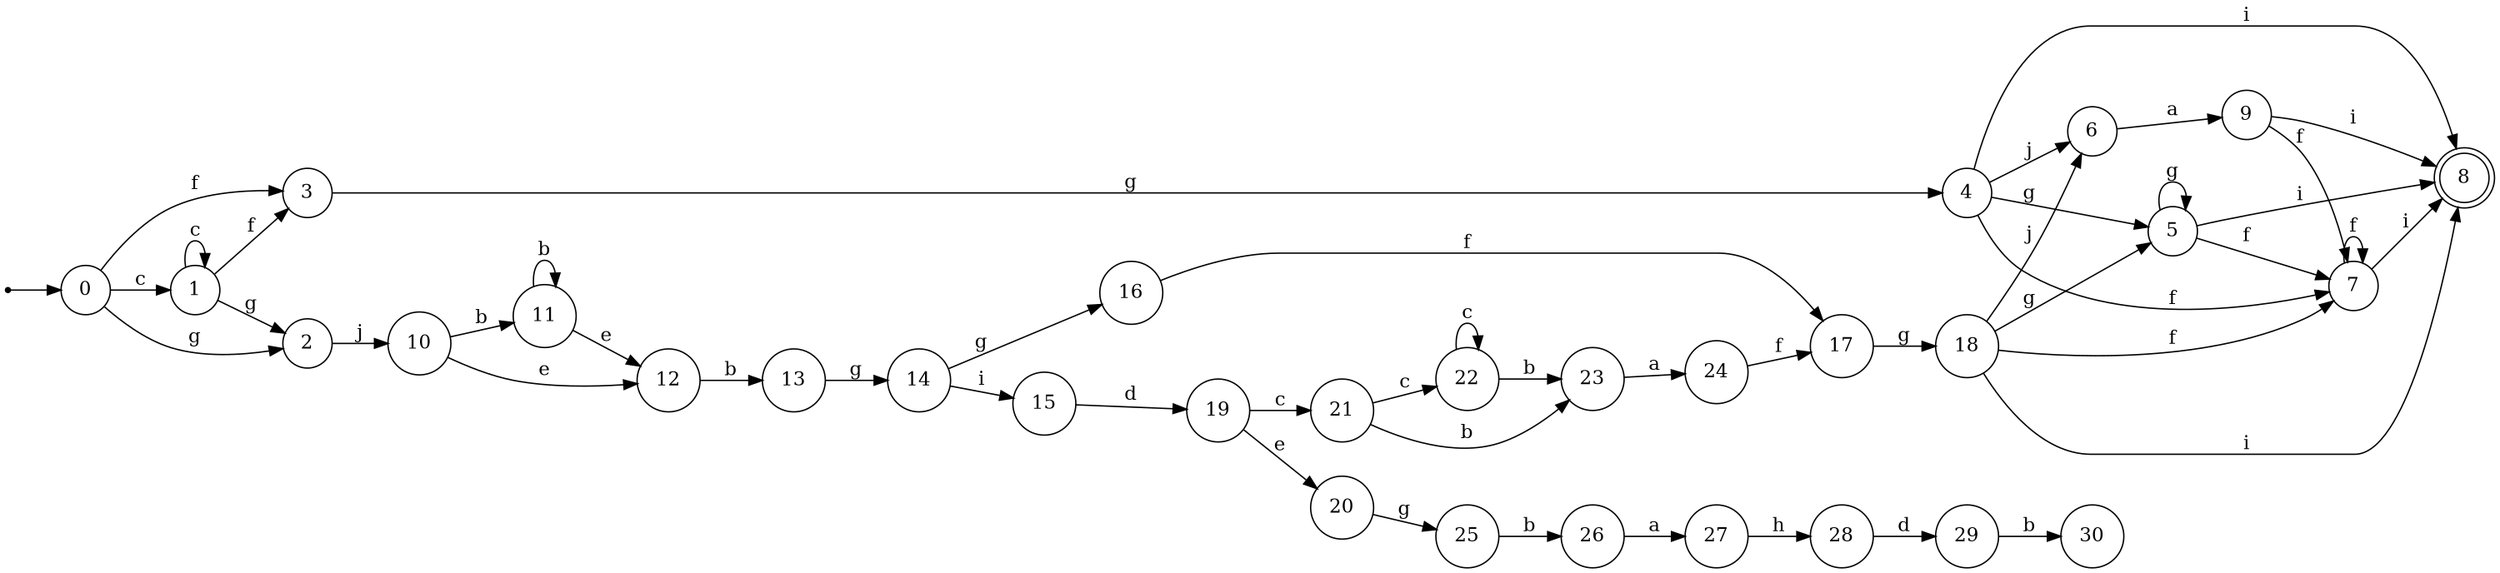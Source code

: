 digraph finite_state_machine {
rankdir=LR;
size="20,20";
node [shape = point]; "dummy0"
node [shape = circle]; "0";
"dummy0" -> "0";
node [shape = circle]; "1";
node [shape = circle]; "2";
node [shape = circle]; "3";
node [shape = circle]; "4";
node [shape = circle]; "5";
node [shape = circle]; "6";
node [shape = circle]; "7";
node [shape = doublecircle]; "8";node [shape = circle]; "9";
node [shape = circle]; "10";
node [shape = circle]; "11";
node [shape = circle]; "12";
node [shape = circle]; "13";
node [shape = circle]; "14";
node [shape = circle]; "15";
node [shape = circle]; "16";
node [shape = circle]; "17";
node [shape = circle]; "18";
node [shape = circle]; "19";
node [shape = circle]; "20";
node [shape = circle]; "21";
node [shape = circle]; "22";
node [shape = circle]; "23";
node [shape = circle]; "24";
node [shape = circle]; "25";
node [shape = circle]; "26";
node [shape = circle]; "27";
node [shape = circle]; "28";
node [shape = circle]; "29";
node [shape = circle]; "30";
"0" -> "1" [label = "c"];
 "0" -> "2" [label = "g"];
 "0" -> "3" [label = "f"];
 "3" -> "4" [label = "g"];
 "4" -> "5" [label = "g"];
 "4" -> "6" [label = "j"];
 "4" -> "7" [label = "f"];
 "4" -> "8" [label = "i"];
 "7" -> "7" [label = "f"];
 "7" -> "8" [label = "i"];
 "6" -> "9" [label = "a"];
 "9" -> "7" [label = "f"];
 "9" -> "8" [label = "i"];
 "5" -> "5" [label = "g"];
 "5" -> "7" [label = "f"];
 "5" -> "8" [label = "i"];
 "2" -> "10" [label = "j"];
 "10" -> "11" [label = "b"];
 "10" -> "12" [label = "e"];
 "12" -> "13" [label = "b"];
 "13" -> "14" [label = "g"];
 "14" -> "15" [label = "i"];
 "14" -> "16" [label = "g"];
 "16" -> "17" [label = "f"];
 "17" -> "18" [label = "g"];
 "18" -> "5" [label = "g"];
 "18" -> "6" [label = "j"];
 "18" -> "7" [label = "f"];
 "18" -> "8" [label = "i"];
 "15" -> "19" [label = "d"];
 "19" -> "20" [label = "e"];
 "19" -> "21" [label = "c"];
 "21" -> "22" [label = "c"];
 "21" -> "23" [label = "b"];
 "23" -> "24" [label = "a"];
 "24" -> "17" [label = "f"];
 "22" -> "22" [label = "c"];
 "22" -> "23" [label = "b"];
 "20" -> "25" [label = "g"];
 "25" -> "26" [label = "b"];
 "26" -> "27" [label = "a"];
 "27" -> "28" [label = "h"];
 "28" -> "29" [label = "d"];
 "29" -> "30" [label = "b"];
 "11" -> "11" [label = "b"];
 "11" -> "12" [label = "e"];
 "1" -> "1" [label = "c"];
 "1" -> "2" [label = "g"];
 "1" -> "3" [label = "f"];
 }
